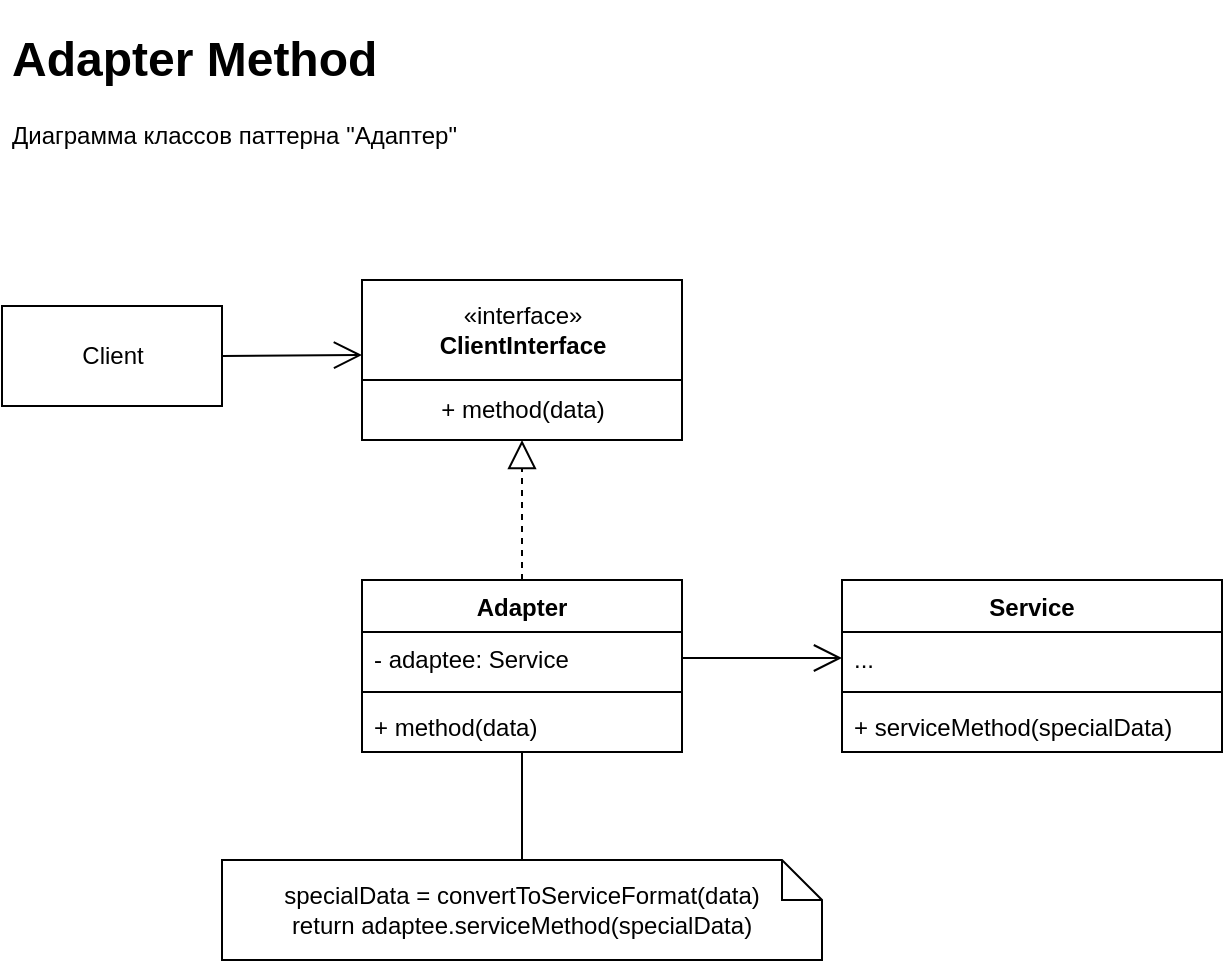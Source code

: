 <mxfile version="20.3.0" type="device"><diagram id="6Tew8SQRogBXzrmcZw41" name="Страница 1"><mxGraphModel dx="867" dy="553" grid="1" gridSize="10" guides="1" tooltips="1" connect="1" arrows="1" fold="1" page="1" pageScale="1" pageWidth="827" pageHeight="1169" math="0" shadow="0"><root><mxCell id="0"/><mxCell id="1" parent="0"/><mxCell id="Eb1UtOLzksF3UitPDMz5-1" value="&lt;h1&gt;Adapter Method&lt;/h1&gt;&lt;p&gt;Диаграмма классов паттерна &quot;Адаптер&quot;&lt;/p&gt;" style="text;html=1;strokeColor=none;fillColor=none;spacing=5;spacingTop=-20;whiteSpace=wrap;overflow=hidden;rounded=0;" vertex="1" parent="1"><mxGeometry x="40" y="10" width="400" height="80" as="geometry"/></mxCell><mxCell id="Eb1UtOLzksF3UitPDMz5-3" value="Client" style="html=1;" vertex="1" parent="1"><mxGeometry x="40" y="153" width="110" height="50" as="geometry"/></mxCell><mxCell id="Eb1UtOLzksF3UitPDMz5-17" value="" style="group" vertex="1" connectable="0" parent="1"><mxGeometry x="220" y="140" width="160" height="80" as="geometry"/></mxCell><mxCell id="Eb1UtOLzksF3UitPDMz5-15" value="«interface»&lt;br&gt;&lt;b&gt;ClientInterface&lt;/b&gt;" style="html=1;" vertex="1" parent="Eb1UtOLzksF3UitPDMz5-17"><mxGeometry width="160" height="50" as="geometry"/></mxCell><mxCell id="Eb1UtOLzksF3UitPDMz5-16" value="+ method(data)" style="html=1;" vertex="1" parent="Eb1UtOLzksF3UitPDMz5-17"><mxGeometry y="50" width="160" height="30" as="geometry"/></mxCell><mxCell id="Eb1UtOLzksF3UitPDMz5-18" value="Adapter" style="swimlane;fontStyle=1;align=center;verticalAlign=top;childLayout=stackLayout;horizontal=1;startSize=26;horizontalStack=0;resizeParent=1;resizeParentMax=0;resizeLast=0;collapsible=1;marginBottom=0;" vertex="1" parent="1"><mxGeometry x="220" y="290" width="160" height="86" as="geometry"/></mxCell><mxCell id="Eb1UtOLzksF3UitPDMz5-19" value="- adaptee: Service" style="text;strokeColor=none;fillColor=none;align=left;verticalAlign=top;spacingLeft=4;spacingRight=4;overflow=hidden;rotatable=0;points=[[0,0.5],[1,0.5]];portConstraint=eastwest;" vertex="1" parent="Eb1UtOLzksF3UitPDMz5-18"><mxGeometry y="26" width="160" height="26" as="geometry"/></mxCell><mxCell id="Eb1UtOLzksF3UitPDMz5-20" value="" style="line;strokeWidth=1;fillColor=none;align=left;verticalAlign=middle;spacingTop=-1;spacingLeft=3;spacingRight=3;rotatable=0;labelPosition=right;points=[];portConstraint=eastwest;strokeColor=inherit;" vertex="1" parent="Eb1UtOLzksF3UitPDMz5-18"><mxGeometry y="52" width="160" height="8" as="geometry"/></mxCell><mxCell id="Eb1UtOLzksF3UitPDMz5-21" value="+ method(data)" style="text;strokeColor=none;fillColor=none;align=left;verticalAlign=top;spacingLeft=4;spacingRight=4;overflow=hidden;rotatable=0;points=[[0,0.5],[1,0.5]];portConstraint=eastwest;" vertex="1" parent="Eb1UtOLzksF3UitPDMz5-18"><mxGeometry y="60" width="160" height="26" as="geometry"/></mxCell><mxCell id="Eb1UtOLzksF3UitPDMz5-27" value="" style="endArrow=open;endFill=1;endSize=12;html=1;rounded=0;exitX=1;exitY=0.5;exitDx=0;exitDy=0;entryX=0;entryY=0.5;entryDx=0;entryDy=0;" edge="1" parent="1" source="Eb1UtOLzksF3UitPDMz5-19" target="Eb1UtOLzksF3UitPDMz5-35"><mxGeometry width="160" relative="1" as="geometry"><mxPoint x="350" y="310" as="sourcePoint"/><mxPoint x="449.04" y="324.194" as="targetPoint"/></mxGeometry></mxCell><mxCell id="Eb1UtOLzksF3UitPDMz5-31" value="" style="endArrow=block;dashed=1;endFill=0;endSize=12;html=1;rounded=0;exitX=0.5;exitY=0;exitDx=0;exitDy=0;" edge="1" parent="1" source="Eb1UtOLzksF3UitPDMz5-18" target="Eb1UtOLzksF3UitPDMz5-16"><mxGeometry width="160" relative="1" as="geometry"><mxPoint x="350" y="290" as="sourcePoint"/><mxPoint x="510" y="290" as="targetPoint"/></mxGeometry></mxCell><mxCell id="Eb1UtOLzksF3UitPDMz5-34" value="Service" style="swimlane;fontStyle=1;align=center;verticalAlign=top;childLayout=stackLayout;horizontal=1;startSize=26;horizontalStack=0;resizeParent=1;resizeParentMax=0;resizeLast=0;collapsible=1;marginBottom=0;" vertex="1" parent="1"><mxGeometry x="460" y="290" width="190" height="86" as="geometry"/></mxCell><mxCell id="Eb1UtOLzksF3UitPDMz5-35" value="..." style="text;strokeColor=none;fillColor=none;align=left;verticalAlign=top;spacingLeft=4;spacingRight=4;overflow=hidden;rotatable=0;points=[[0,0.5],[1,0.5]];portConstraint=eastwest;" vertex="1" parent="Eb1UtOLzksF3UitPDMz5-34"><mxGeometry y="26" width="190" height="26" as="geometry"/></mxCell><mxCell id="Eb1UtOLzksF3UitPDMz5-36" value="" style="line;strokeWidth=1;fillColor=none;align=left;verticalAlign=middle;spacingTop=-1;spacingLeft=3;spacingRight=3;rotatable=0;labelPosition=right;points=[];portConstraint=eastwest;strokeColor=inherit;" vertex="1" parent="Eb1UtOLzksF3UitPDMz5-34"><mxGeometry y="52" width="190" height="8" as="geometry"/></mxCell><mxCell id="Eb1UtOLzksF3UitPDMz5-37" value="+ serviceMethod(specialData)" style="text;strokeColor=none;fillColor=none;align=left;verticalAlign=top;spacingLeft=4;spacingRight=4;overflow=hidden;rotatable=0;points=[[0,0.5],[1,0.5]];portConstraint=eastwest;" vertex="1" parent="Eb1UtOLzksF3UitPDMz5-34"><mxGeometry y="60" width="190" height="26" as="geometry"/></mxCell><mxCell id="Eb1UtOLzksF3UitPDMz5-39" value="" style="endArrow=open;endFill=1;endSize=12;html=1;rounded=0;exitX=1;exitY=0.5;exitDx=0;exitDy=0;entryX=0;entryY=0.75;entryDx=0;entryDy=0;" edge="1" parent="1" source="Eb1UtOLzksF3UitPDMz5-3" target="Eb1UtOLzksF3UitPDMz5-15"><mxGeometry width="160" relative="1" as="geometry"><mxPoint x="90" y="260" as="sourcePoint"/><mxPoint x="250" y="260" as="targetPoint"/></mxGeometry></mxCell><mxCell id="Eb1UtOLzksF3UitPDMz5-40" value="specialData = convertToServiceFormat(data)&lt;br&gt;return adaptee.serviceMethod(specialData)" style="shape=note;size=20;whiteSpace=wrap;html=1;" vertex="1" parent="1"><mxGeometry x="150" y="430" width="300" height="50" as="geometry"/></mxCell><mxCell id="Eb1UtOLzksF3UitPDMz5-45" value="" style="endArrow=none;html=1;rounded=0;exitX=0.5;exitY=0;exitDx=0;exitDy=0;exitPerimeter=0;" edge="1" parent="1" source="Eb1UtOLzksF3UitPDMz5-40" target="Eb1UtOLzksF3UitPDMz5-21"><mxGeometry width="50" height="50" relative="1" as="geometry"><mxPoint x="390" y="340" as="sourcePoint"/><mxPoint x="440" y="290" as="targetPoint"/></mxGeometry></mxCell></root></mxGraphModel></diagram></mxfile>